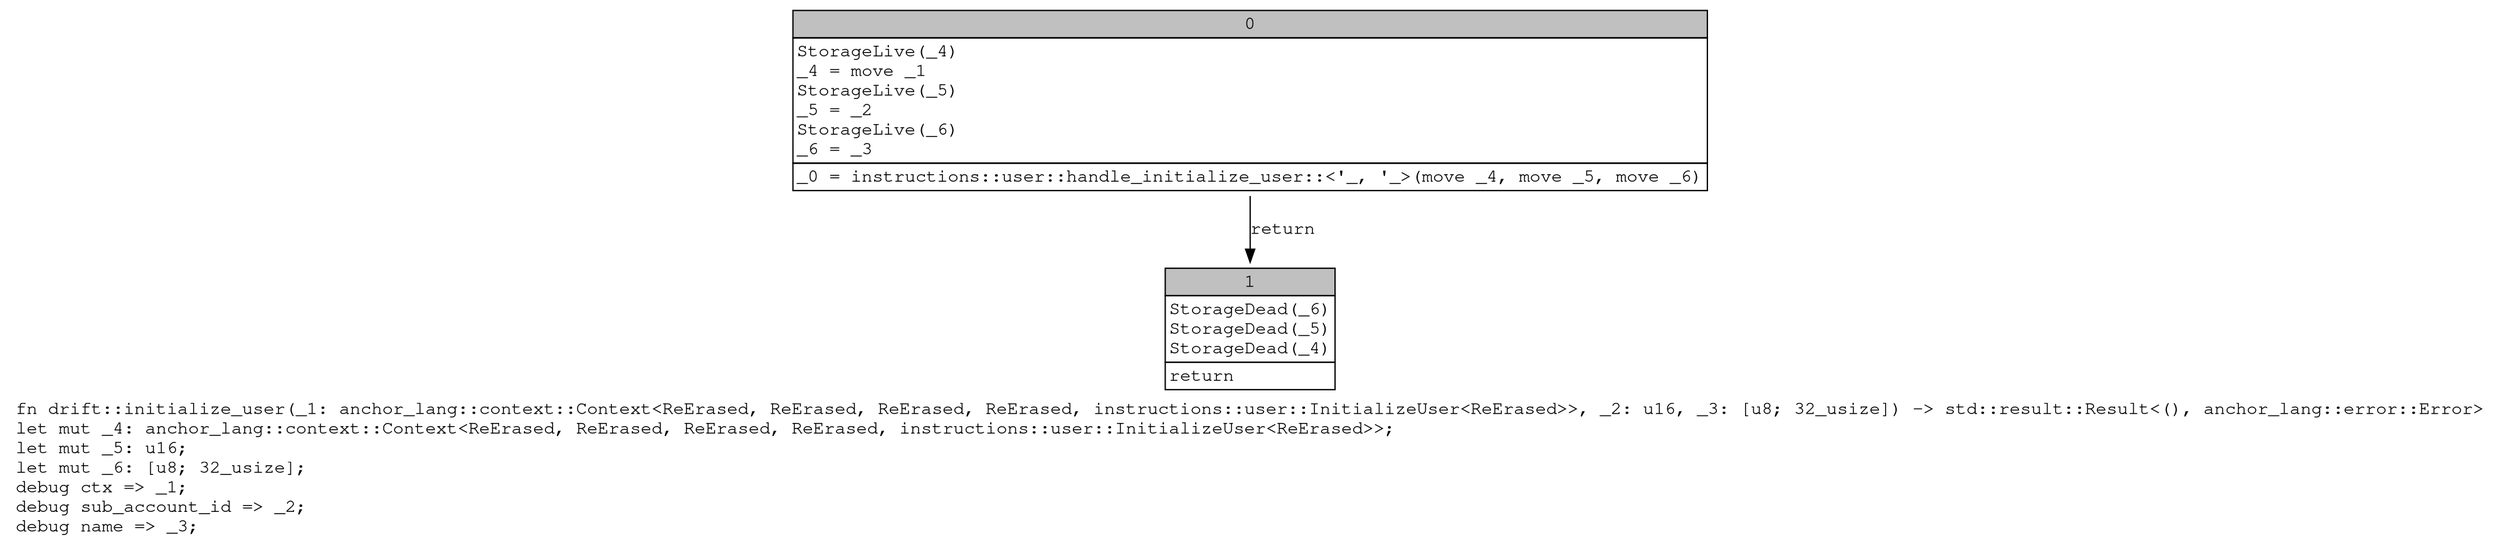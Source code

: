 digraph Mir_0_19767 {
    graph [fontname="Courier, monospace"];
    node [fontname="Courier, monospace"];
    edge [fontname="Courier, monospace"];
    label=<fn drift::initialize_user(_1: anchor_lang::context::Context&lt;ReErased, ReErased, ReErased, ReErased, instructions::user::InitializeUser&lt;ReErased&gt;&gt;, _2: u16, _3: [u8; 32_usize]) -&gt; std::result::Result&lt;(), anchor_lang::error::Error&gt;<br align="left"/>let mut _4: anchor_lang::context::Context&lt;ReErased, ReErased, ReErased, ReErased, instructions::user::InitializeUser&lt;ReErased&gt;&gt;;<br align="left"/>let mut _5: u16;<br align="left"/>let mut _6: [u8; 32_usize];<br align="left"/>debug ctx =&gt; _1;<br align="left"/>debug sub_account_id =&gt; _2;<br align="left"/>debug name =&gt; _3;<br align="left"/>>;
    bb0__0_19767 [shape="none", label=<<table border="0" cellborder="1" cellspacing="0"><tr><td bgcolor="gray" align="center" colspan="1">0</td></tr><tr><td align="left" balign="left">StorageLive(_4)<br/>_4 = move _1<br/>StorageLive(_5)<br/>_5 = _2<br/>StorageLive(_6)<br/>_6 = _3<br/></td></tr><tr><td align="left">_0 = instructions::user::handle_initialize_user::&lt;'_, '_&gt;(move _4, move _5, move _6)</td></tr></table>>];
    bb1__0_19767 [shape="none", label=<<table border="0" cellborder="1" cellspacing="0"><tr><td bgcolor="gray" align="center" colspan="1">1</td></tr><tr><td align="left" balign="left">StorageDead(_6)<br/>StorageDead(_5)<br/>StorageDead(_4)<br/></td></tr><tr><td align="left">return</td></tr></table>>];
    bb0__0_19767 -> bb1__0_19767 [label="return"];
}
